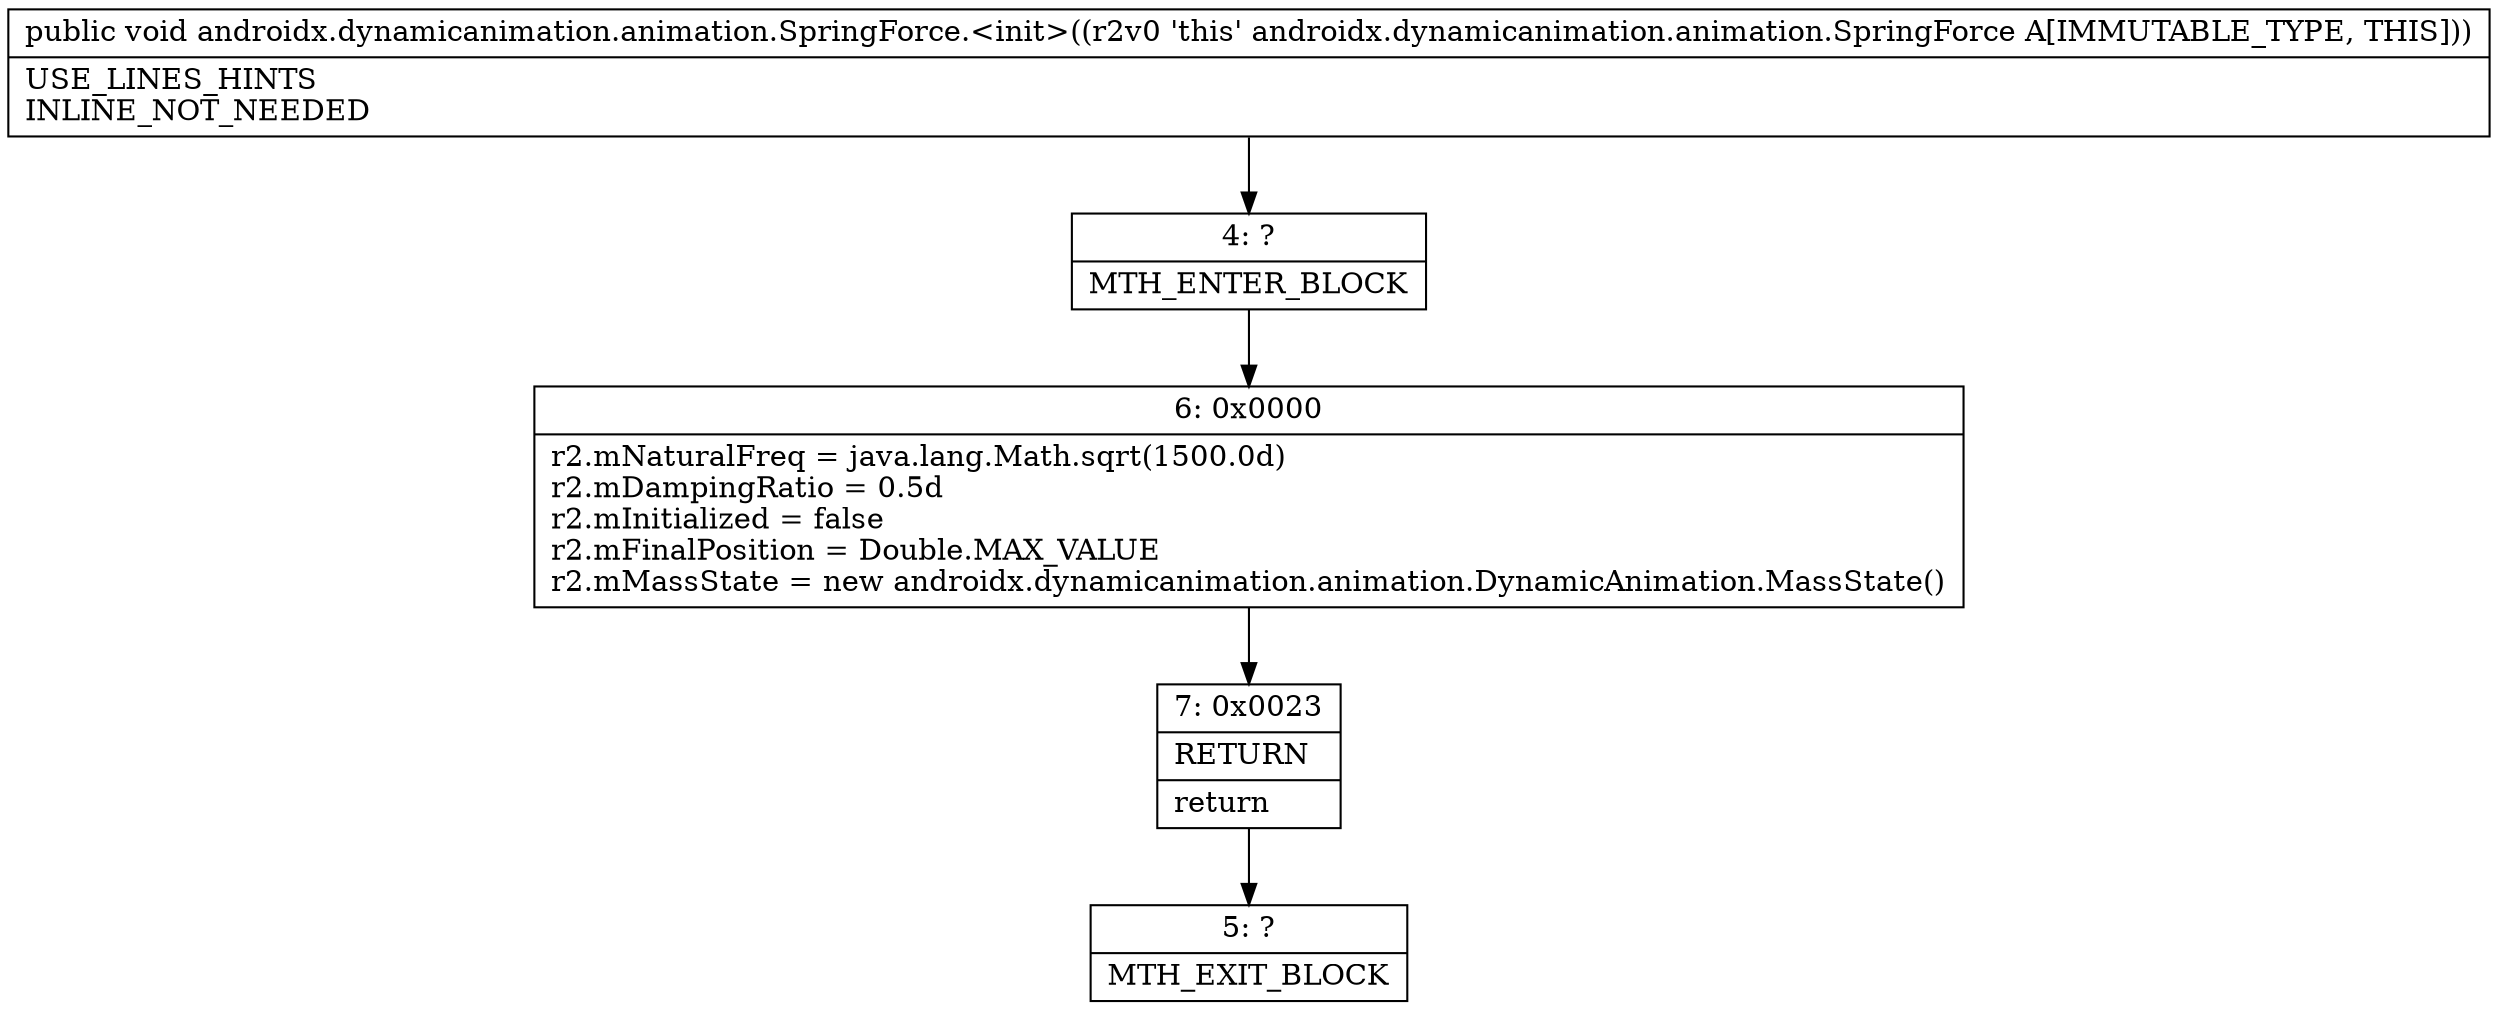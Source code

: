 digraph "CFG forandroidx.dynamicanimation.animation.SpringForce.\<init\>()V" {
Node_4 [shape=record,label="{4\:\ ?|MTH_ENTER_BLOCK\l}"];
Node_6 [shape=record,label="{6\:\ 0x0000|r2.mNaturalFreq = java.lang.Math.sqrt(1500.0d)\lr2.mDampingRatio = 0.5d\lr2.mInitialized = false\lr2.mFinalPosition = Double.MAX_VALUE\lr2.mMassState = new androidx.dynamicanimation.animation.DynamicAnimation.MassState()\l}"];
Node_7 [shape=record,label="{7\:\ 0x0023|RETURN\l|return\l}"];
Node_5 [shape=record,label="{5\:\ ?|MTH_EXIT_BLOCK\l}"];
MethodNode[shape=record,label="{public void androidx.dynamicanimation.animation.SpringForce.\<init\>((r2v0 'this' androidx.dynamicanimation.animation.SpringForce A[IMMUTABLE_TYPE, THIS]))  | USE_LINES_HINTS\lINLINE_NOT_NEEDED\l}"];
MethodNode -> Node_4;Node_4 -> Node_6;
Node_6 -> Node_7;
Node_7 -> Node_5;
}

